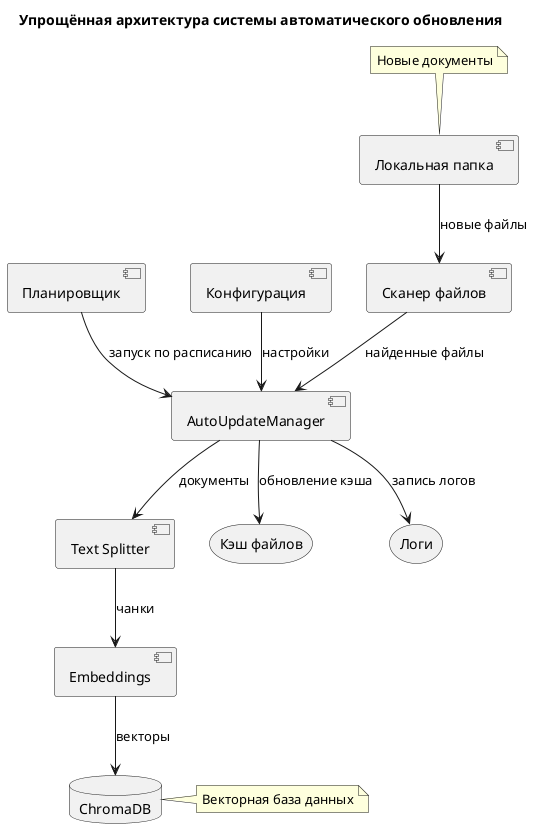 @startuml Simple Auto Update Architecture

title Упрощённая архитектура системы автоматического обновления

component [Локальная папка] as folder
component [AutoUpdateManager] as manager
component [Планировщик] as scheduler  
component [Конфигурация] as config
component [Сканер файлов] as scanner
component [Text Splitter] as splitter
component [Embeddings] as embeddings
database "ChromaDB" as db
storage "Кэш файлов" as cache
storage "Логи" as logs

' Связи
folder --> scanner : новые файлы
scanner --> manager : найденные файлы
manager --> splitter : документы
splitter --> embeddings : чанки
embeddings --> db : векторы

config --> manager : настройки
manager --> cache : обновление кэша
manager --> logs : запись логов

scheduler --> manager : запуск по расписанию

note right of db : Векторная база данных
note top of folder : Новые документы

@enduml
